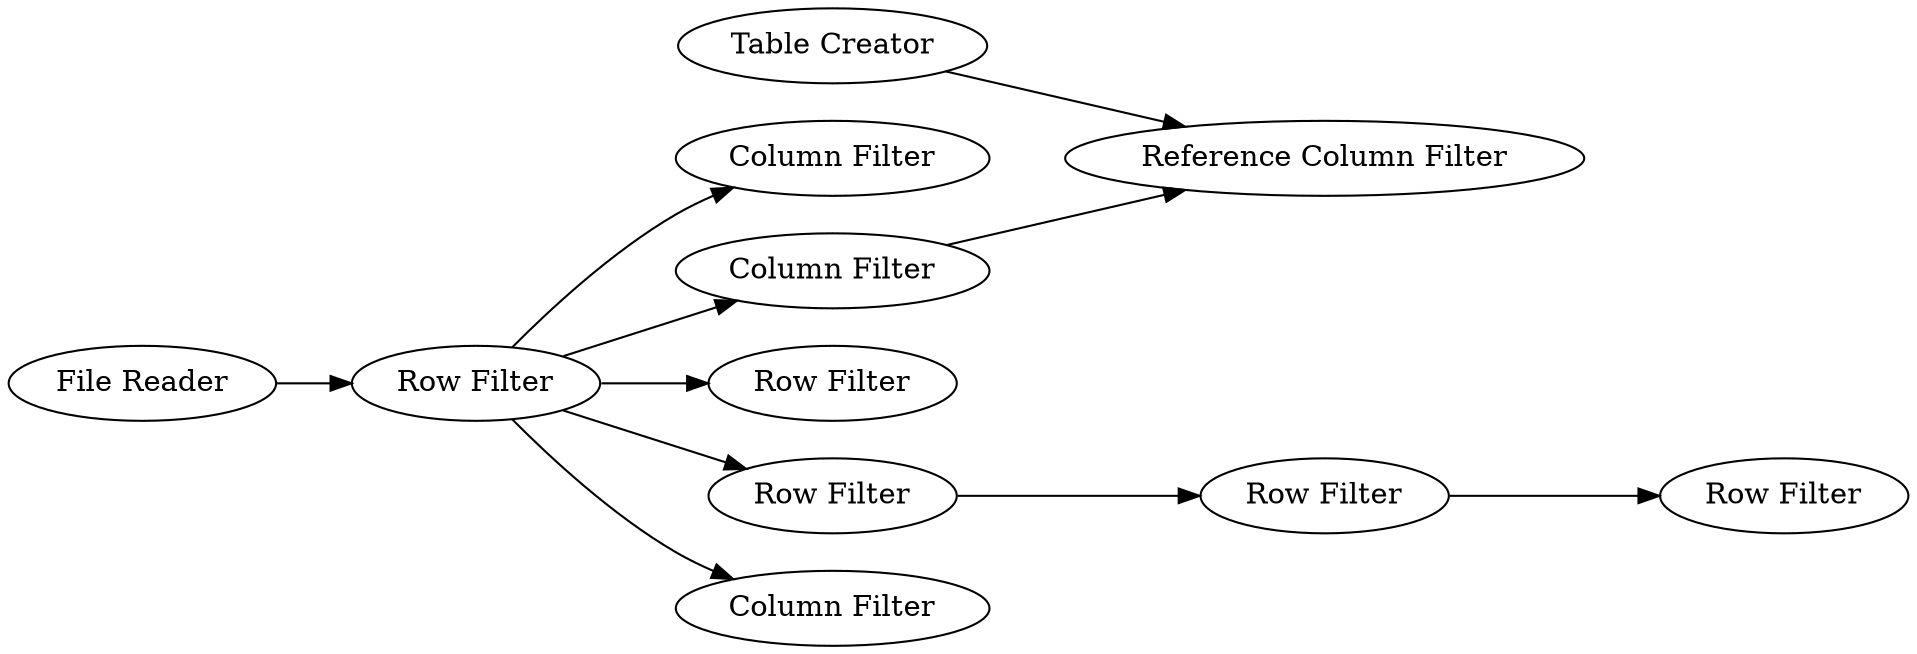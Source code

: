 digraph {
	"-5038772731972675399_8" [label="Table Creator"]
	"-5038772731972675399_6" [label="Column Filter"]
	"-5038772731972675399_9" [label="Column Filter"]
	"-5038772731972675399_7" [label="Reference Column Filter"]
	"-5038772731972675399_1" [label="File Reader"]
	"-5038772731972675399_4" [label="Row Filter"]
	"-5038772731972675399_11" [label="Row Filter"]
	"-5038772731972675399_10" [label="Row Filter"]
	"-5038772731972675399_12" [label="Row Filter"]
	"-5038772731972675399_5" [label="Column Filter"]
	"-5038772731972675399_2" [label="Row Filter"]
	"-5038772731972675399_8" -> "-5038772731972675399_7"
	"-5038772731972675399_11" -> "-5038772731972675399_12"
	"-5038772731972675399_1" -> "-5038772731972675399_2"
	"-5038772731972675399_9" -> "-5038772731972675399_7"
	"-5038772731972675399_2" -> "-5038772731972675399_11"
	"-5038772731972675399_2" -> "-5038772731972675399_4"
	"-5038772731972675399_2" -> "-5038772731972675399_5"
	"-5038772731972675399_12" -> "-5038772731972675399_10"
	"-5038772731972675399_2" -> "-5038772731972675399_6"
	"-5038772731972675399_2" -> "-5038772731972675399_9"
	rankdir=LR
}
